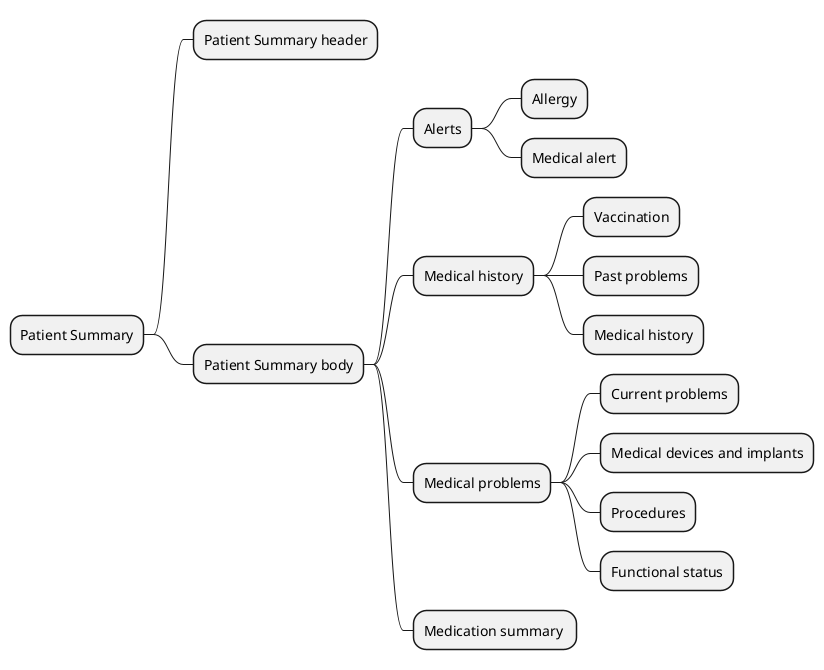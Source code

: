 @startmindmap
* Patient Summary
** Patient Summary header
** Patient Summary body
*** Alerts
**** Allergy
**** Medical alert
*** Medical history
**** Vaccination
**** Past problems
**** Medical history
*** Medical problems
**** Current problems
**** Medical devices and implants
**** Procedures
**** Functional status
*** Medication summary 
@endmindmap